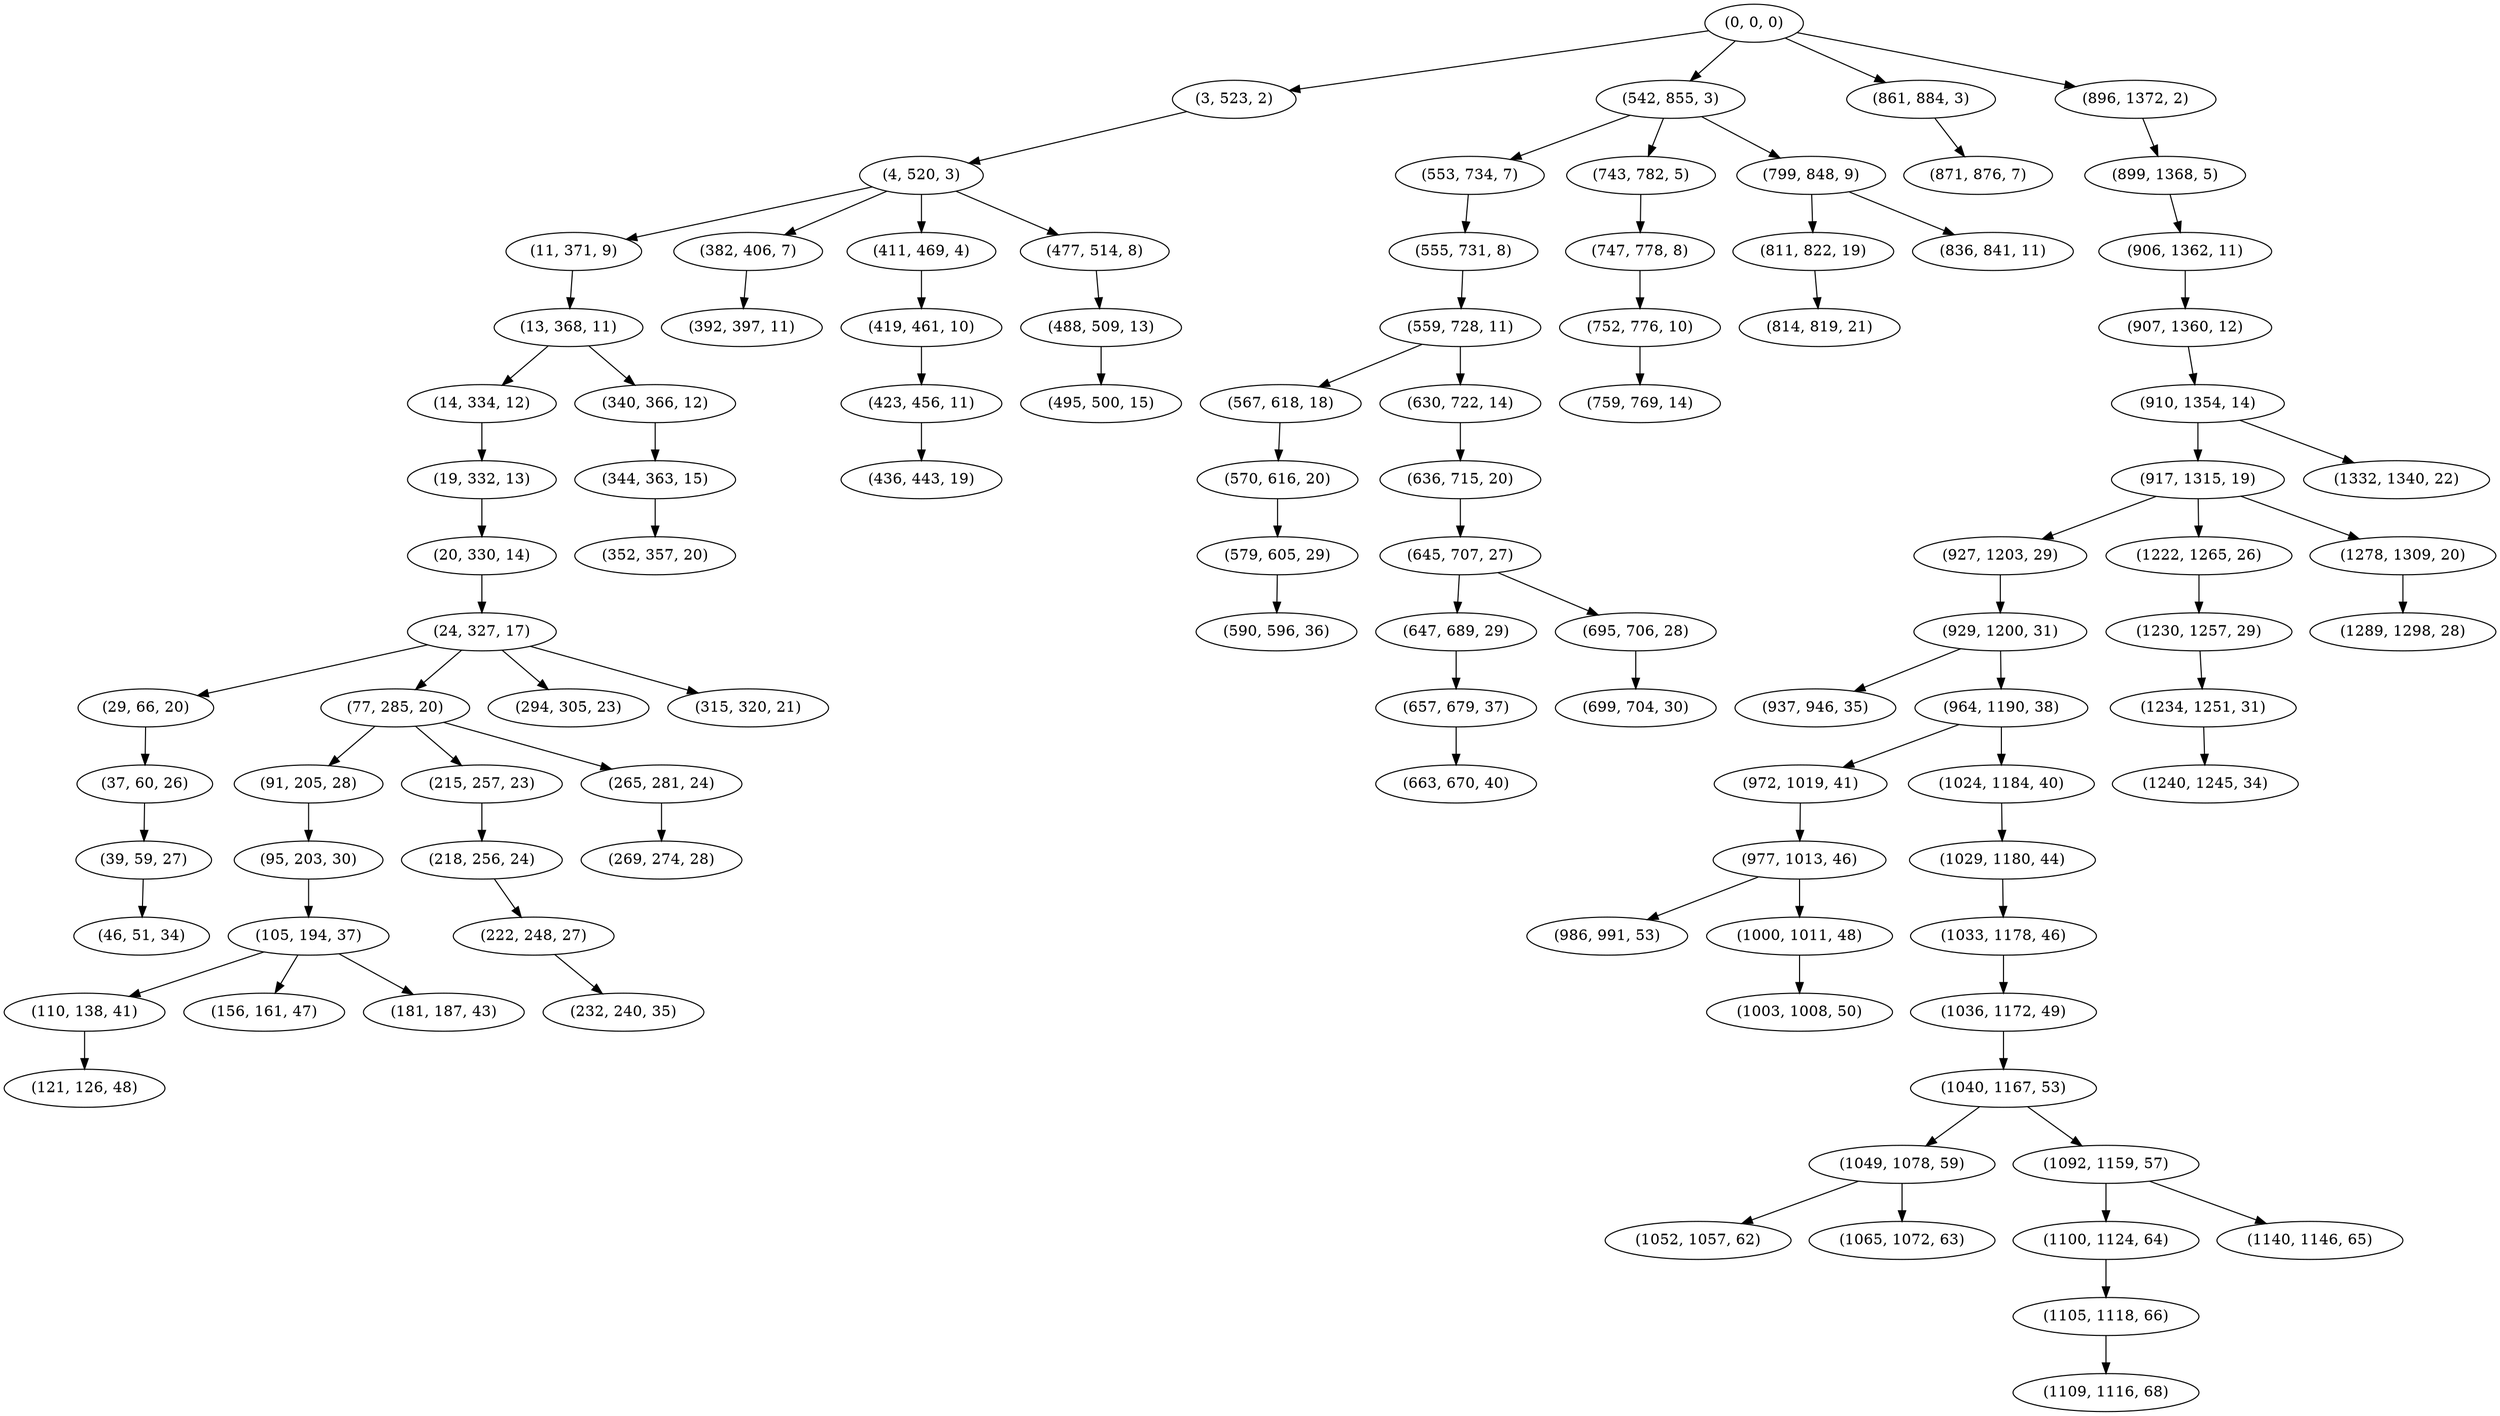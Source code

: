 digraph tree {
    "(0, 0, 0)";
    "(3, 523, 2)";
    "(4, 520, 3)";
    "(11, 371, 9)";
    "(13, 368, 11)";
    "(14, 334, 12)";
    "(19, 332, 13)";
    "(20, 330, 14)";
    "(24, 327, 17)";
    "(29, 66, 20)";
    "(37, 60, 26)";
    "(39, 59, 27)";
    "(46, 51, 34)";
    "(77, 285, 20)";
    "(91, 205, 28)";
    "(95, 203, 30)";
    "(105, 194, 37)";
    "(110, 138, 41)";
    "(121, 126, 48)";
    "(156, 161, 47)";
    "(181, 187, 43)";
    "(215, 257, 23)";
    "(218, 256, 24)";
    "(222, 248, 27)";
    "(232, 240, 35)";
    "(265, 281, 24)";
    "(269, 274, 28)";
    "(294, 305, 23)";
    "(315, 320, 21)";
    "(340, 366, 12)";
    "(344, 363, 15)";
    "(352, 357, 20)";
    "(382, 406, 7)";
    "(392, 397, 11)";
    "(411, 469, 4)";
    "(419, 461, 10)";
    "(423, 456, 11)";
    "(436, 443, 19)";
    "(477, 514, 8)";
    "(488, 509, 13)";
    "(495, 500, 15)";
    "(542, 855, 3)";
    "(553, 734, 7)";
    "(555, 731, 8)";
    "(559, 728, 11)";
    "(567, 618, 18)";
    "(570, 616, 20)";
    "(579, 605, 29)";
    "(590, 596, 36)";
    "(630, 722, 14)";
    "(636, 715, 20)";
    "(645, 707, 27)";
    "(647, 689, 29)";
    "(657, 679, 37)";
    "(663, 670, 40)";
    "(695, 706, 28)";
    "(699, 704, 30)";
    "(743, 782, 5)";
    "(747, 778, 8)";
    "(752, 776, 10)";
    "(759, 769, 14)";
    "(799, 848, 9)";
    "(811, 822, 19)";
    "(814, 819, 21)";
    "(836, 841, 11)";
    "(861, 884, 3)";
    "(871, 876, 7)";
    "(896, 1372, 2)";
    "(899, 1368, 5)";
    "(906, 1362, 11)";
    "(907, 1360, 12)";
    "(910, 1354, 14)";
    "(917, 1315, 19)";
    "(927, 1203, 29)";
    "(929, 1200, 31)";
    "(937, 946, 35)";
    "(964, 1190, 38)";
    "(972, 1019, 41)";
    "(977, 1013, 46)";
    "(986, 991, 53)";
    "(1000, 1011, 48)";
    "(1003, 1008, 50)";
    "(1024, 1184, 40)";
    "(1029, 1180, 44)";
    "(1033, 1178, 46)";
    "(1036, 1172, 49)";
    "(1040, 1167, 53)";
    "(1049, 1078, 59)";
    "(1052, 1057, 62)";
    "(1065, 1072, 63)";
    "(1092, 1159, 57)";
    "(1100, 1124, 64)";
    "(1105, 1118, 66)";
    "(1109, 1116, 68)";
    "(1140, 1146, 65)";
    "(1222, 1265, 26)";
    "(1230, 1257, 29)";
    "(1234, 1251, 31)";
    "(1240, 1245, 34)";
    "(1278, 1309, 20)";
    "(1289, 1298, 28)";
    "(1332, 1340, 22)";
    "(0, 0, 0)" -> "(3, 523, 2)";
    "(0, 0, 0)" -> "(542, 855, 3)";
    "(0, 0, 0)" -> "(861, 884, 3)";
    "(0, 0, 0)" -> "(896, 1372, 2)";
    "(3, 523, 2)" -> "(4, 520, 3)";
    "(4, 520, 3)" -> "(11, 371, 9)";
    "(4, 520, 3)" -> "(382, 406, 7)";
    "(4, 520, 3)" -> "(411, 469, 4)";
    "(4, 520, 3)" -> "(477, 514, 8)";
    "(11, 371, 9)" -> "(13, 368, 11)";
    "(13, 368, 11)" -> "(14, 334, 12)";
    "(13, 368, 11)" -> "(340, 366, 12)";
    "(14, 334, 12)" -> "(19, 332, 13)";
    "(19, 332, 13)" -> "(20, 330, 14)";
    "(20, 330, 14)" -> "(24, 327, 17)";
    "(24, 327, 17)" -> "(29, 66, 20)";
    "(24, 327, 17)" -> "(77, 285, 20)";
    "(24, 327, 17)" -> "(294, 305, 23)";
    "(24, 327, 17)" -> "(315, 320, 21)";
    "(29, 66, 20)" -> "(37, 60, 26)";
    "(37, 60, 26)" -> "(39, 59, 27)";
    "(39, 59, 27)" -> "(46, 51, 34)";
    "(77, 285, 20)" -> "(91, 205, 28)";
    "(77, 285, 20)" -> "(215, 257, 23)";
    "(77, 285, 20)" -> "(265, 281, 24)";
    "(91, 205, 28)" -> "(95, 203, 30)";
    "(95, 203, 30)" -> "(105, 194, 37)";
    "(105, 194, 37)" -> "(110, 138, 41)";
    "(105, 194, 37)" -> "(156, 161, 47)";
    "(105, 194, 37)" -> "(181, 187, 43)";
    "(110, 138, 41)" -> "(121, 126, 48)";
    "(215, 257, 23)" -> "(218, 256, 24)";
    "(218, 256, 24)" -> "(222, 248, 27)";
    "(222, 248, 27)" -> "(232, 240, 35)";
    "(265, 281, 24)" -> "(269, 274, 28)";
    "(340, 366, 12)" -> "(344, 363, 15)";
    "(344, 363, 15)" -> "(352, 357, 20)";
    "(382, 406, 7)" -> "(392, 397, 11)";
    "(411, 469, 4)" -> "(419, 461, 10)";
    "(419, 461, 10)" -> "(423, 456, 11)";
    "(423, 456, 11)" -> "(436, 443, 19)";
    "(477, 514, 8)" -> "(488, 509, 13)";
    "(488, 509, 13)" -> "(495, 500, 15)";
    "(542, 855, 3)" -> "(553, 734, 7)";
    "(542, 855, 3)" -> "(743, 782, 5)";
    "(542, 855, 3)" -> "(799, 848, 9)";
    "(553, 734, 7)" -> "(555, 731, 8)";
    "(555, 731, 8)" -> "(559, 728, 11)";
    "(559, 728, 11)" -> "(567, 618, 18)";
    "(559, 728, 11)" -> "(630, 722, 14)";
    "(567, 618, 18)" -> "(570, 616, 20)";
    "(570, 616, 20)" -> "(579, 605, 29)";
    "(579, 605, 29)" -> "(590, 596, 36)";
    "(630, 722, 14)" -> "(636, 715, 20)";
    "(636, 715, 20)" -> "(645, 707, 27)";
    "(645, 707, 27)" -> "(647, 689, 29)";
    "(645, 707, 27)" -> "(695, 706, 28)";
    "(647, 689, 29)" -> "(657, 679, 37)";
    "(657, 679, 37)" -> "(663, 670, 40)";
    "(695, 706, 28)" -> "(699, 704, 30)";
    "(743, 782, 5)" -> "(747, 778, 8)";
    "(747, 778, 8)" -> "(752, 776, 10)";
    "(752, 776, 10)" -> "(759, 769, 14)";
    "(799, 848, 9)" -> "(811, 822, 19)";
    "(799, 848, 9)" -> "(836, 841, 11)";
    "(811, 822, 19)" -> "(814, 819, 21)";
    "(861, 884, 3)" -> "(871, 876, 7)";
    "(896, 1372, 2)" -> "(899, 1368, 5)";
    "(899, 1368, 5)" -> "(906, 1362, 11)";
    "(906, 1362, 11)" -> "(907, 1360, 12)";
    "(907, 1360, 12)" -> "(910, 1354, 14)";
    "(910, 1354, 14)" -> "(917, 1315, 19)";
    "(910, 1354, 14)" -> "(1332, 1340, 22)";
    "(917, 1315, 19)" -> "(927, 1203, 29)";
    "(917, 1315, 19)" -> "(1222, 1265, 26)";
    "(917, 1315, 19)" -> "(1278, 1309, 20)";
    "(927, 1203, 29)" -> "(929, 1200, 31)";
    "(929, 1200, 31)" -> "(937, 946, 35)";
    "(929, 1200, 31)" -> "(964, 1190, 38)";
    "(964, 1190, 38)" -> "(972, 1019, 41)";
    "(964, 1190, 38)" -> "(1024, 1184, 40)";
    "(972, 1019, 41)" -> "(977, 1013, 46)";
    "(977, 1013, 46)" -> "(986, 991, 53)";
    "(977, 1013, 46)" -> "(1000, 1011, 48)";
    "(1000, 1011, 48)" -> "(1003, 1008, 50)";
    "(1024, 1184, 40)" -> "(1029, 1180, 44)";
    "(1029, 1180, 44)" -> "(1033, 1178, 46)";
    "(1033, 1178, 46)" -> "(1036, 1172, 49)";
    "(1036, 1172, 49)" -> "(1040, 1167, 53)";
    "(1040, 1167, 53)" -> "(1049, 1078, 59)";
    "(1040, 1167, 53)" -> "(1092, 1159, 57)";
    "(1049, 1078, 59)" -> "(1052, 1057, 62)";
    "(1049, 1078, 59)" -> "(1065, 1072, 63)";
    "(1092, 1159, 57)" -> "(1100, 1124, 64)";
    "(1092, 1159, 57)" -> "(1140, 1146, 65)";
    "(1100, 1124, 64)" -> "(1105, 1118, 66)";
    "(1105, 1118, 66)" -> "(1109, 1116, 68)";
    "(1222, 1265, 26)" -> "(1230, 1257, 29)";
    "(1230, 1257, 29)" -> "(1234, 1251, 31)";
    "(1234, 1251, 31)" -> "(1240, 1245, 34)";
    "(1278, 1309, 20)" -> "(1289, 1298, 28)";
}
